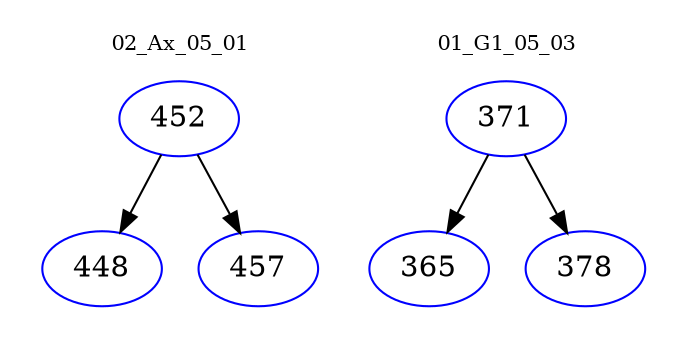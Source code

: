 digraph{
subgraph cluster_0 {
color = white
label = "02_Ax_05_01";
fontsize=10;
T0_452 [label="452", color="blue"]
T0_452 -> T0_448 [color="black"]
T0_448 [label="448", color="blue"]
T0_452 -> T0_457 [color="black"]
T0_457 [label="457", color="blue"]
}
subgraph cluster_1 {
color = white
label = "01_G1_05_03";
fontsize=10;
T1_371 [label="371", color="blue"]
T1_371 -> T1_365 [color="black"]
T1_365 [label="365", color="blue"]
T1_371 -> T1_378 [color="black"]
T1_378 [label="378", color="blue"]
}
}
